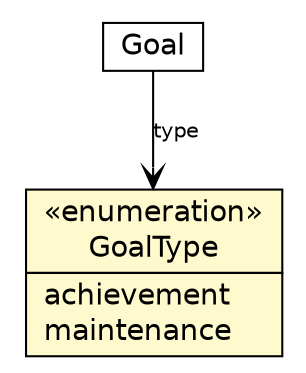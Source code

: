 #!/usr/local/bin/dot
#
# Class diagram 
# Generated by UMLGraph version R5_6_6-1-g9240c4 (http://www.umlgraph.org/)
#

digraph G {
	edge [fontname="Helvetica",fontsize=10,labelfontname="Helvetica",labelfontsize=10];
	node [fontname="Helvetica",fontsize=10,shape=plaintext];
	nodesep=0.25;
	ranksep=0.5;
	// moise.os.fs.Goal
	c4513 [label=<<table title="moise.os.fs.Goal" border="0" cellborder="1" cellspacing="0" cellpadding="2" port="p" href="./Goal.html">
		<tr><td><table border="0" cellspacing="0" cellpadding="1">
<tr><td align="center" balign="center"> Goal </td></tr>
		</table></td></tr>
		</table>>, URL="./Goal.html", fontname="Helvetica", fontcolor="black", fontsize=14.0];
	// moise.os.fs.Goal.GoalType
	c4514 [label=<<table title="moise.os.fs.Goal.GoalType" border="0" cellborder="1" cellspacing="0" cellpadding="2" port="p" bgcolor="lemonChiffon" href="./Goal.GoalType.html">
		<tr><td><table border="0" cellspacing="0" cellpadding="1">
<tr><td align="center" balign="center"> &#171;enumeration&#187; </td></tr>
<tr><td align="center" balign="center"> GoalType </td></tr>
		</table></td></tr>
		<tr><td><table border="0" cellspacing="0" cellpadding="1">
<tr><td align="left" balign="left"> achievement </td></tr>
<tr><td align="left" balign="left"> maintenance </td></tr>
		</table></td></tr>
		</table>>, URL="./Goal.GoalType.html", fontname="Helvetica", fontcolor="black", fontsize=14.0];
	// moise.os.fs.Goal NAVASSOC moise.os.fs.Goal.GoalType
	c4513:p -> c4514:p [taillabel="", label="type", headlabel="", fontname="Helvetica", fontcolor="black", fontsize=10.0, color="black", arrowhead=open];
}

